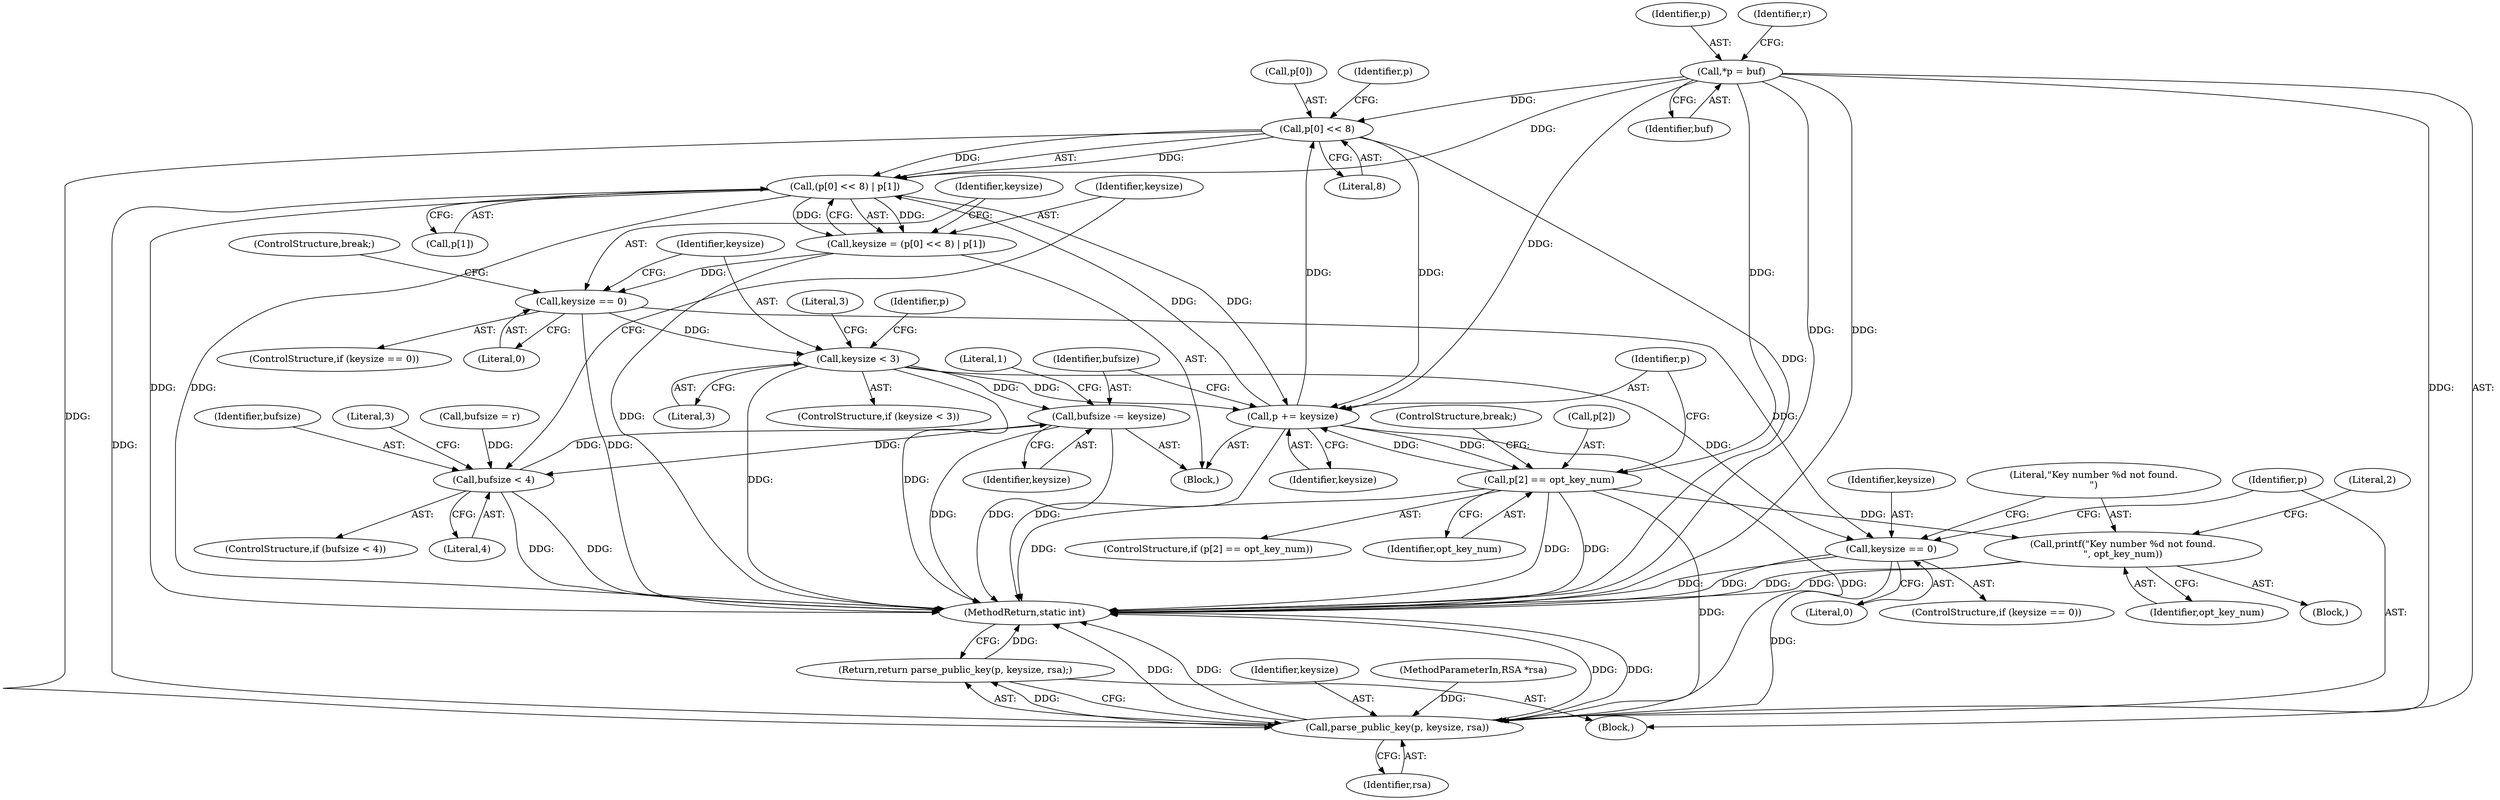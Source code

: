 digraph "0_OpenSC_360e95d45ac4123255a4c796db96337f332160ad#diff-d643a0fa169471dbf2912f4866dc49c5_9@pointer" {
"1000108" [label="(Call,*p = buf)"];
"1000186" [label="(Call,p[0] << 8)"];
"1000185" [label="(Call,(p[0] << 8) | p[1])"];
"1000183" [label="(Call,keysize = (p[0] << 8) | p[1])"];
"1000195" [label="(Call,keysize == 0)"];
"1000200" [label="(Call,keysize < 3)"];
"1000212" [label="(Call,p += keysize)"];
"1000206" [label="(Call,p[2] == opt_key_num)"];
"1000224" [label="(Call,printf(\"Key number %d not found.\n\", opt_key_num))"];
"1000230" [label="(Call,parse_public_key(p, keysize, rsa))"];
"1000229" [label="(Return,return parse_public_key(p, keysize, rsa);)"];
"1000215" [label="(Call,bufsize -= keysize)"];
"1000178" [label="(Call,bufsize < 4)"];
"1000220" [label="(Call,keysize == 0)"];
"1000185" [label="(Call,(p[0] << 8) | p[1])"];
"1000217" [label="(Identifier,keysize)"];
"1000224" [label="(Call,printf(\"Key number %d not found.\n\", opt_key_num))"];
"1000219" [label="(ControlStructure,if (keysize == 0))"];
"1000198" [label="(ControlStructure,break;)"];
"1000197" [label="(Literal,0)"];
"1000191" [label="(Call,p[1])"];
"1000225" [label="(Literal,\"Key number %d not found.\n\")"];
"1000187" [label="(Call,p[0])"];
"1000215" [label="(Call,bufsize -= keysize)"];
"1000201" [label="(Identifier,keysize)"];
"1000213" [label="(Identifier,p)"];
"1000176" [label="(Block,)"];
"1000108" [label="(Call,*p = buf)"];
"1000194" [label="(ControlStructure,if (keysize == 0))"];
"1000199" [label="(ControlStructure,if (keysize < 3))"];
"1000204" [label="(Literal,3)"];
"1000232" [label="(Identifier,keysize)"];
"1000177" [label="(ControlStructure,if (bufsize < 4))"];
"1000214" [label="(Identifier,keysize)"];
"1000179" [label="(Identifier,bufsize)"];
"1000211" [label="(ControlStructure,break;)"];
"1000216" [label="(Identifier,bufsize)"];
"1000109" [label="(Identifier,p)"];
"1000192" [label="(Identifier,p)"];
"1000229" [label="(Return,return parse_public_key(p, keysize, rsa);)"];
"1000200" [label="(Call,keysize < 3)"];
"1000205" [label="(ControlStructure,if (p[2] == opt_key_num))"];
"1000196" [label="(Identifier,keysize)"];
"1000206" [label="(Call,p[2] == opt_key_num)"];
"1000210" [label="(Identifier,opt_key_num)"];
"1000230" [label="(Call,parse_public_key(p, keysize, rsa))"];
"1000110" [label="(Identifier,buf)"];
"1000102" [label="(Block,)"];
"1000184" [label="(Identifier,keysize)"];
"1000190" [label="(Literal,8)"];
"1000195" [label="(Call,keysize == 0)"];
"1000178" [label="(Call,bufsize < 4)"];
"1000182" [label="(Literal,3)"];
"1000172" [label="(Call,bufsize = r)"];
"1000222" [label="(Literal,0)"];
"1000186" [label="(Call,p[0] << 8)"];
"1000208" [label="(Identifier,p)"];
"1000114" [label="(Identifier,r)"];
"1000233" [label="(Identifier,rsa)"];
"1000220" [label="(Call,keysize == 0)"];
"1000218" [label="(Literal,1)"];
"1000180" [label="(Literal,4)"];
"1000183" [label="(Call,keysize = (p[0] << 8) | p[1])"];
"1000223" [label="(Block,)"];
"1000101" [label="(MethodParameterIn,RSA *rsa)"];
"1000212" [label="(Call,p += keysize)"];
"1000221" [label="(Identifier,keysize)"];
"1000207" [label="(Call,p[2])"];
"1000228" [label="(Literal,2)"];
"1000226" [label="(Identifier,opt_key_num)"];
"1000231" [label="(Identifier,p)"];
"1000234" [label="(MethodReturn,static int)"];
"1000202" [label="(Literal,3)"];
"1000108" -> "1000102"  [label="AST: "];
"1000108" -> "1000110"  [label="CFG: "];
"1000109" -> "1000108"  [label="AST: "];
"1000110" -> "1000108"  [label="AST: "];
"1000114" -> "1000108"  [label="CFG: "];
"1000108" -> "1000234"  [label="DDG: "];
"1000108" -> "1000234"  [label="DDG: "];
"1000108" -> "1000186"  [label="DDG: "];
"1000108" -> "1000185"  [label="DDG: "];
"1000108" -> "1000206"  [label="DDG: "];
"1000108" -> "1000212"  [label="DDG: "];
"1000108" -> "1000230"  [label="DDG: "];
"1000186" -> "1000185"  [label="AST: "];
"1000186" -> "1000190"  [label="CFG: "];
"1000187" -> "1000186"  [label="AST: "];
"1000190" -> "1000186"  [label="AST: "];
"1000192" -> "1000186"  [label="CFG: "];
"1000186" -> "1000234"  [label="DDG: "];
"1000186" -> "1000185"  [label="DDG: "];
"1000186" -> "1000185"  [label="DDG: "];
"1000212" -> "1000186"  [label="DDG: "];
"1000186" -> "1000212"  [label="DDG: "];
"1000186" -> "1000230"  [label="DDG: "];
"1000185" -> "1000183"  [label="AST: "];
"1000185" -> "1000191"  [label="CFG: "];
"1000191" -> "1000185"  [label="AST: "];
"1000183" -> "1000185"  [label="CFG: "];
"1000185" -> "1000234"  [label="DDG: "];
"1000185" -> "1000234"  [label="DDG: "];
"1000185" -> "1000183"  [label="DDG: "];
"1000185" -> "1000183"  [label="DDG: "];
"1000212" -> "1000185"  [label="DDG: "];
"1000185" -> "1000212"  [label="DDG: "];
"1000185" -> "1000230"  [label="DDG: "];
"1000183" -> "1000176"  [label="AST: "];
"1000184" -> "1000183"  [label="AST: "];
"1000196" -> "1000183"  [label="CFG: "];
"1000183" -> "1000234"  [label="DDG: "];
"1000183" -> "1000195"  [label="DDG: "];
"1000195" -> "1000194"  [label="AST: "];
"1000195" -> "1000197"  [label="CFG: "];
"1000196" -> "1000195"  [label="AST: "];
"1000197" -> "1000195"  [label="AST: "];
"1000198" -> "1000195"  [label="CFG: "];
"1000201" -> "1000195"  [label="CFG: "];
"1000195" -> "1000234"  [label="DDG: "];
"1000195" -> "1000200"  [label="DDG: "];
"1000195" -> "1000220"  [label="DDG: "];
"1000200" -> "1000199"  [label="AST: "];
"1000200" -> "1000202"  [label="CFG: "];
"1000201" -> "1000200"  [label="AST: "];
"1000202" -> "1000200"  [label="AST: "];
"1000204" -> "1000200"  [label="CFG: "];
"1000208" -> "1000200"  [label="CFG: "];
"1000200" -> "1000234"  [label="DDG: "];
"1000200" -> "1000234"  [label="DDG: "];
"1000200" -> "1000212"  [label="DDG: "];
"1000200" -> "1000215"  [label="DDG: "];
"1000200" -> "1000220"  [label="DDG: "];
"1000212" -> "1000176"  [label="AST: "];
"1000212" -> "1000214"  [label="CFG: "];
"1000213" -> "1000212"  [label="AST: "];
"1000214" -> "1000212"  [label="AST: "];
"1000216" -> "1000212"  [label="CFG: "];
"1000212" -> "1000234"  [label="DDG: "];
"1000212" -> "1000206"  [label="DDG: "];
"1000206" -> "1000212"  [label="DDG: "];
"1000212" -> "1000230"  [label="DDG: "];
"1000206" -> "1000205"  [label="AST: "];
"1000206" -> "1000210"  [label="CFG: "];
"1000207" -> "1000206"  [label="AST: "];
"1000210" -> "1000206"  [label="AST: "];
"1000211" -> "1000206"  [label="CFG: "];
"1000213" -> "1000206"  [label="CFG: "];
"1000206" -> "1000234"  [label="DDG: "];
"1000206" -> "1000234"  [label="DDG: "];
"1000206" -> "1000234"  [label="DDG: "];
"1000206" -> "1000224"  [label="DDG: "];
"1000206" -> "1000230"  [label="DDG: "];
"1000224" -> "1000223"  [label="AST: "];
"1000224" -> "1000226"  [label="CFG: "];
"1000225" -> "1000224"  [label="AST: "];
"1000226" -> "1000224"  [label="AST: "];
"1000228" -> "1000224"  [label="CFG: "];
"1000224" -> "1000234"  [label="DDG: "];
"1000224" -> "1000234"  [label="DDG: "];
"1000230" -> "1000229"  [label="AST: "];
"1000230" -> "1000233"  [label="CFG: "];
"1000231" -> "1000230"  [label="AST: "];
"1000232" -> "1000230"  [label="AST: "];
"1000233" -> "1000230"  [label="AST: "];
"1000229" -> "1000230"  [label="CFG: "];
"1000230" -> "1000234"  [label="DDG: "];
"1000230" -> "1000234"  [label="DDG: "];
"1000230" -> "1000234"  [label="DDG: "];
"1000230" -> "1000234"  [label="DDG: "];
"1000230" -> "1000229"  [label="DDG: "];
"1000220" -> "1000230"  [label="DDG: "];
"1000101" -> "1000230"  [label="DDG: "];
"1000229" -> "1000102"  [label="AST: "];
"1000234" -> "1000229"  [label="CFG: "];
"1000229" -> "1000234"  [label="DDG: "];
"1000215" -> "1000176"  [label="AST: "];
"1000215" -> "1000217"  [label="CFG: "];
"1000216" -> "1000215"  [label="AST: "];
"1000217" -> "1000215"  [label="AST: "];
"1000218" -> "1000215"  [label="CFG: "];
"1000215" -> "1000234"  [label="DDG: "];
"1000215" -> "1000234"  [label="DDG: "];
"1000215" -> "1000178"  [label="DDG: "];
"1000178" -> "1000215"  [label="DDG: "];
"1000178" -> "1000177"  [label="AST: "];
"1000178" -> "1000180"  [label="CFG: "];
"1000179" -> "1000178"  [label="AST: "];
"1000180" -> "1000178"  [label="AST: "];
"1000182" -> "1000178"  [label="CFG: "];
"1000184" -> "1000178"  [label="CFG: "];
"1000178" -> "1000234"  [label="DDG: "];
"1000178" -> "1000234"  [label="DDG: "];
"1000172" -> "1000178"  [label="DDG: "];
"1000220" -> "1000219"  [label="AST: "];
"1000220" -> "1000222"  [label="CFG: "];
"1000221" -> "1000220"  [label="AST: "];
"1000222" -> "1000220"  [label="AST: "];
"1000225" -> "1000220"  [label="CFG: "];
"1000231" -> "1000220"  [label="CFG: "];
"1000220" -> "1000234"  [label="DDG: "];
"1000220" -> "1000234"  [label="DDG: "];
}

